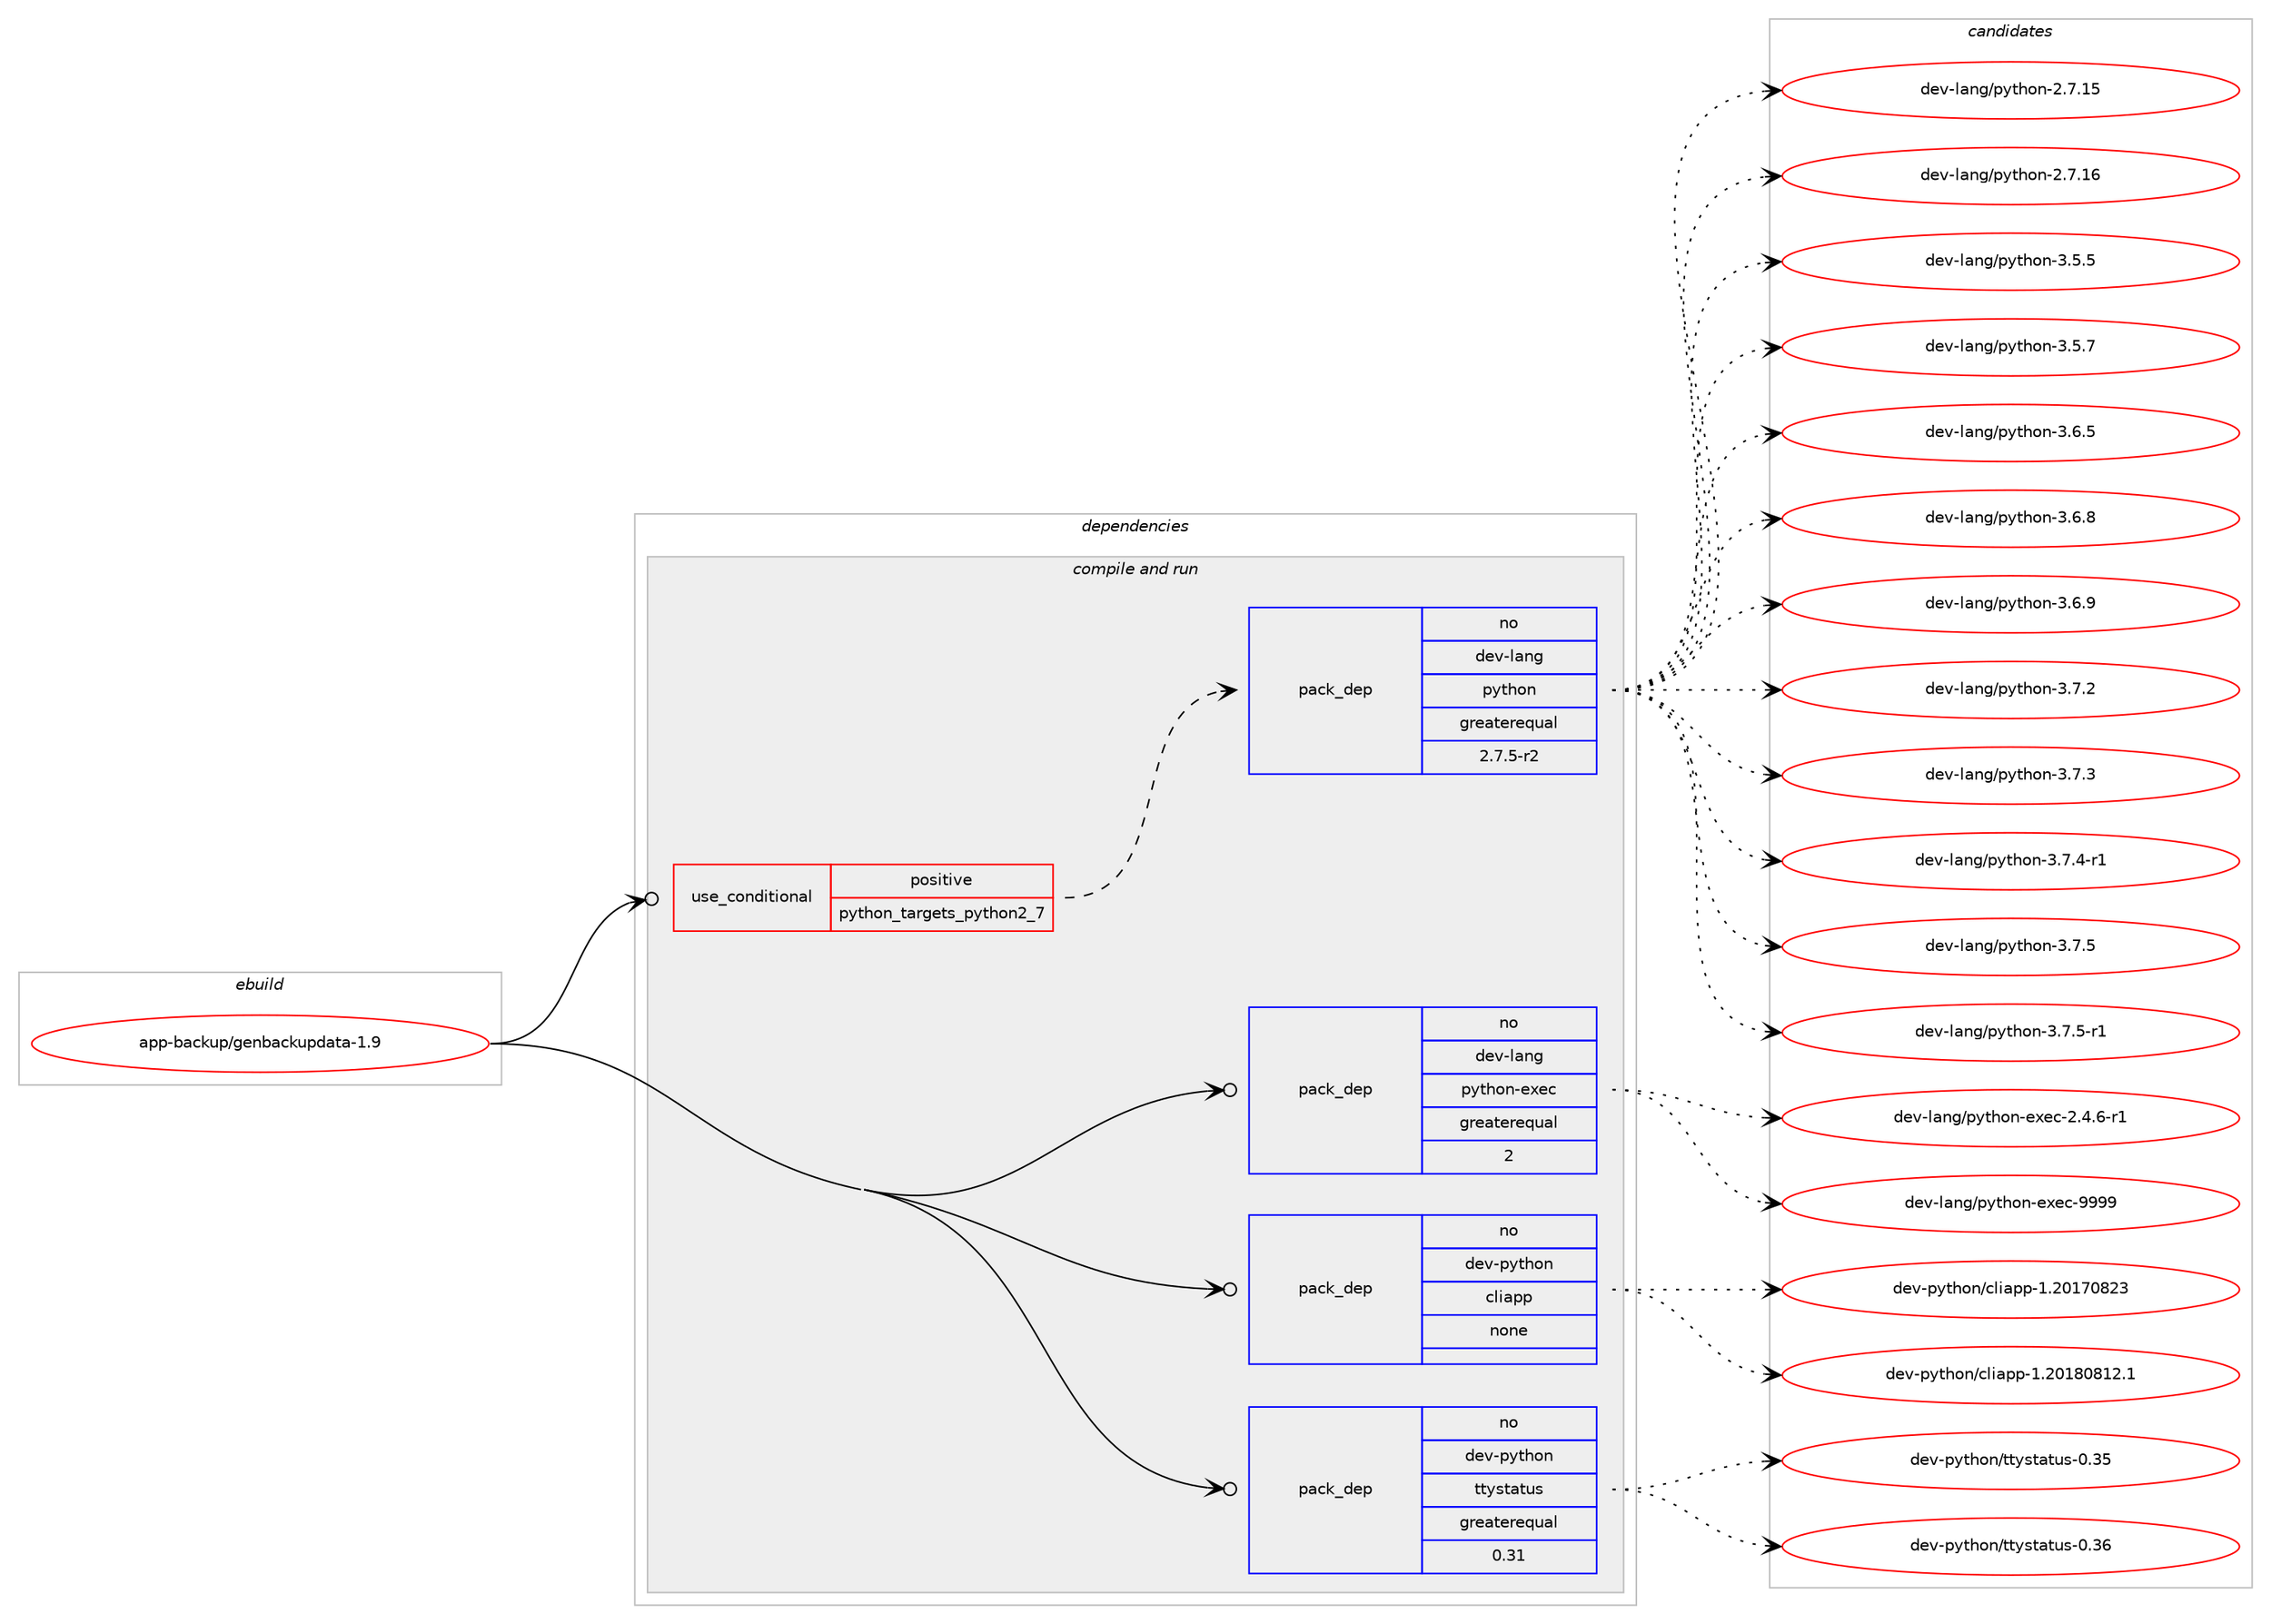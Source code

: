 digraph prolog {

# *************
# Graph options
# *************

newrank=true;
concentrate=true;
compound=true;
graph [rankdir=LR,fontname=Helvetica,fontsize=10,ranksep=1.5];#, ranksep=2.5, nodesep=0.2];
edge  [arrowhead=vee];
node  [fontname=Helvetica,fontsize=10];

# **********
# The ebuild
# **********

subgraph cluster_leftcol {
color=gray;
rank=same;
label=<<i>ebuild</i>>;
id [label="app-backup/genbackupdata-1.9", color=red, width=4, href="../app-backup/genbackupdata-1.9.svg"];
}

# ****************
# The dependencies
# ****************

subgraph cluster_midcol {
color=gray;
label=<<i>dependencies</i>>;
subgraph cluster_compile {
fillcolor="#eeeeee";
style=filled;
label=<<i>compile</i>>;
}
subgraph cluster_compileandrun {
fillcolor="#eeeeee";
style=filled;
label=<<i>compile and run</i>>;
subgraph cond113390 {
dependency474961 [label=<<TABLE BORDER="0" CELLBORDER="1" CELLSPACING="0" CELLPADDING="4"><TR><TD ROWSPAN="3" CELLPADDING="10">use_conditional</TD></TR><TR><TD>positive</TD></TR><TR><TD>python_targets_python2_7</TD></TR></TABLE>>, shape=none, color=red];
subgraph pack352947 {
dependency474962 [label=<<TABLE BORDER="0" CELLBORDER="1" CELLSPACING="0" CELLPADDING="4" WIDTH="220"><TR><TD ROWSPAN="6" CELLPADDING="30">pack_dep</TD></TR><TR><TD WIDTH="110">no</TD></TR><TR><TD>dev-lang</TD></TR><TR><TD>python</TD></TR><TR><TD>greaterequal</TD></TR><TR><TD>2.7.5-r2</TD></TR></TABLE>>, shape=none, color=blue];
}
dependency474961:e -> dependency474962:w [weight=20,style="dashed",arrowhead="vee"];
}
id:e -> dependency474961:w [weight=20,style="solid",arrowhead="odotvee"];
subgraph pack352948 {
dependency474963 [label=<<TABLE BORDER="0" CELLBORDER="1" CELLSPACING="0" CELLPADDING="4" WIDTH="220"><TR><TD ROWSPAN="6" CELLPADDING="30">pack_dep</TD></TR><TR><TD WIDTH="110">no</TD></TR><TR><TD>dev-lang</TD></TR><TR><TD>python-exec</TD></TR><TR><TD>greaterequal</TD></TR><TR><TD>2</TD></TR></TABLE>>, shape=none, color=blue];
}
id:e -> dependency474963:w [weight=20,style="solid",arrowhead="odotvee"];
subgraph pack352949 {
dependency474964 [label=<<TABLE BORDER="0" CELLBORDER="1" CELLSPACING="0" CELLPADDING="4" WIDTH="220"><TR><TD ROWSPAN="6" CELLPADDING="30">pack_dep</TD></TR><TR><TD WIDTH="110">no</TD></TR><TR><TD>dev-python</TD></TR><TR><TD>cliapp</TD></TR><TR><TD>none</TD></TR><TR><TD></TD></TR></TABLE>>, shape=none, color=blue];
}
id:e -> dependency474964:w [weight=20,style="solid",arrowhead="odotvee"];
subgraph pack352950 {
dependency474965 [label=<<TABLE BORDER="0" CELLBORDER="1" CELLSPACING="0" CELLPADDING="4" WIDTH="220"><TR><TD ROWSPAN="6" CELLPADDING="30">pack_dep</TD></TR><TR><TD WIDTH="110">no</TD></TR><TR><TD>dev-python</TD></TR><TR><TD>ttystatus</TD></TR><TR><TD>greaterequal</TD></TR><TR><TD>0.31</TD></TR></TABLE>>, shape=none, color=blue];
}
id:e -> dependency474965:w [weight=20,style="solid",arrowhead="odotvee"];
}
subgraph cluster_run {
fillcolor="#eeeeee";
style=filled;
label=<<i>run</i>>;
}
}

# **************
# The candidates
# **************

subgraph cluster_choices {
rank=same;
color=gray;
label=<<i>candidates</i>>;

subgraph choice352947 {
color=black;
nodesep=1;
choice10010111845108971101034711212111610411111045504655464953 [label="dev-lang/python-2.7.15", color=red, width=4,href="../dev-lang/python-2.7.15.svg"];
choice10010111845108971101034711212111610411111045504655464954 [label="dev-lang/python-2.7.16", color=red, width=4,href="../dev-lang/python-2.7.16.svg"];
choice100101118451089711010347112121116104111110455146534653 [label="dev-lang/python-3.5.5", color=red, width=4,href="../dev-lang/python-3.5.5.svg"];
choice100101118451089711010347112121116104111110455146534655 [label="dev-lang/python-3.5.7", color=red, width=4,href="../dev-lang/python-3.5.7.svg"];
choice100101118451089711010347112121116104111110455146544653 [label="dev-lang/python-3.6.5", color=red, width=4,href="../dev-lang/python-3.6.5.svg"];
choice100101118451089711010347112121116104111110455146544656 [label="dev-lang/python-3.6.8", color=red, width=4,href="../dev-lang/python-3.6.8.svg"];
choice100101118451089711010347112121116104111110455146544657 [label="dev-lang/python-3.6.9", color=red, width=4,href="../dev-lang/python-3.6.9.svg"];
choice100101118451089711010347112121116104111110455146554650 [label="dev-lang/python-3.7.2", color=red, width=4,href="../dev-lang/python-3.7.2.svg"];
choice100101118451089711010347112121116104111110455146554651 [label="dev-lang/python-3.7.3", color=red, width=4,href="../dev-lang/python-3.7.3.svg"];
choice1001011184510897110103471121211161041111104551465546524511449 [label="dev-lang/python-3.7.4-r1", color=red, width=4,href="../dev-lang/python-3.7.4-r1.svg"];
choice100101118451089711010347112121116104111110455146554653 [label="dev-lang/python-3.7.5", color=red, width=4,href="../dev-lang/python-3.7.5.svg"];
choice1001011184510897110103471121211161041111104551465546534511449 [label="dev-lang/python-3.7.5-r1", color=red, width=4,href="../dev-lang/python-3.7.5-r1.svg"];
dependency474962:e -> choice10010111845108971101034711212111610411111045504655464953:w [style=dotted,weight="100"];
dependency474962:e -> choice10010111845108971101034711212111610411111045504655464954:w [style=dotted,weight="100"];
dependency474962:e -> choice100101118451089711010347112121116104111110455146534653:w [style=dotted,weight="100"];
dependency474962:e -> choice100101118451089711010347112121116104111110455146534655:w [style=dotted,weight="100"];
dependency474962:e -> choice100101118451089711010347112121116104111110455146544653:w [style=dotted,weight="100"];
dependency474962:e -> choice100101118451089711010347112121116104111110455146544656:w [style=dotted,weight="100"];
dependency474962:e -> choice100101118451089711010347112121116104111110455146544657:w [style=dotted,weight="100"];
dependency474962:e -> choice100101118451089711010347112121116104111110455146554650:w [style=dotted,weight="100"];
dependency474962:e -> choice100101118451089711010347112121116104111110455146554651:w [style=dotted,weight="100"];
dependency474962:e -> choice1001011184510897110103471121211161041111104551465546524511449:w [style=dotted,weight="100"];
dependency474962:e -> choice100101118451089711010347112121116104111110455146554653:w [style=dotted,weight="100"];
dependency474962:e -> choice1001011184510897110103471121211161041111104551465546534511449:w [style=dotted,weight="100"];
}
subgraph choice352948 {
color=black;
nodesep=1;
choice10010111845108971101034711212111610411111045101120101994550465246544511449 [label="dev-lang/python-exec-2.4.6-r1", color=red, width=4,href="../dev-lang/python-exec-2.4.6-r1.svg"];
choice10010111845108971101034711212111610411111045101120101994557575757 [label="dev-lang/python-exec-9999", color=red, width=4,href="../dev-lang/python-exec-9999.svg"];
dependency474963:e -> choice10010111845108971101034711212111610411111045101120101994550465246544511449:w [style=dotted,weight="100"];
dependency474963:e -> choice10010111845108971101034711212111610411111045101120101994557575757:w [style=dotted,weight="100"];
}
subgraph choice352949 {
color=black;
nodesep=1;
choice100101118451121211161041111104799108105971121124549465048495548565051 [label="dev-python/cliapp-1.20170823", color=red, width=4,href="../dev-python/cliapp-1.20170823.svg"];
choice1001011184511212111610411111047991081059711211245494650484956485649504649 [label="dev-python/cliapp-1.20180812.1", color=red, width=4,href="../dev-python/cliapp-1.20180812.1.svg"];
dependency474964:e -> choice100101118451121211161041111104799108105971121124549465048495548565051:w [style=dotted,weight="100"];
dependency474964:e -> choice1001011184511212111610411111047991081059711211245494650484956485649504649:w [style=dotted,weight="100"];
}
subgraph choice352950 {
color=black;
nodesep=1;
choice1001011184511212111610411111047116116121115116971161171154548465153 [label="dev-python/ttystatus-0.35", color=red, width=4,href="../dev-python/ttystatus-0.35.svg"];
choice1001011184511212111610411111047116116121115116971161171154548465154 [label="dev-python/ttystatus-0.36", color=red, width=4,href="../dev-python/ttystatus-0.36.svg"];
dependency474965:e -> choice1001011184511212111610411111047116116121115116971161171154548465153:w [style=dotted,weight="100"];
dependency474965:e -> choice1001011184511212111610411111047116116121115116971161171154548465154:w [style=dotted,weight="100"];
}
}

}
